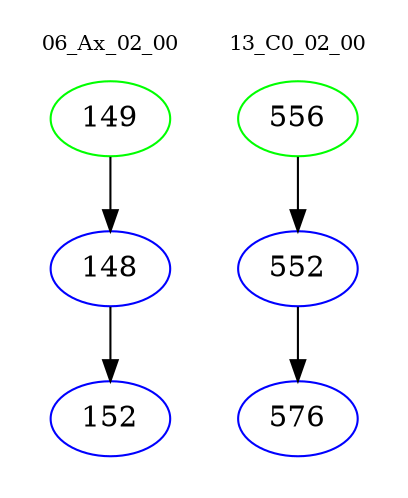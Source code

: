 digraph{
subgraph cluster_0 {
color = white
label = "06_Ax_02_00";
fontsize=10;
T0_149 [label="149", color="green"]
T0_149 -> T0_148 [color="black"]
T0_148 [label="148", color="blue"]
T0_148 -> T0_152 [color="black"]
T0_152 [label="152", color="blue"]
}
subgraph cluster_1 {
color = white
label = "13_C0_02_00";
fontsize=10;
T1_556 [label="556", color="green"]
T1_556 -> T1_552 [color="black"]
T1_552 [label="552", color="blue"]
T1_552 -> T1_576 [color="black"]
T1_576 [label="576", color="blue"]
}
}
